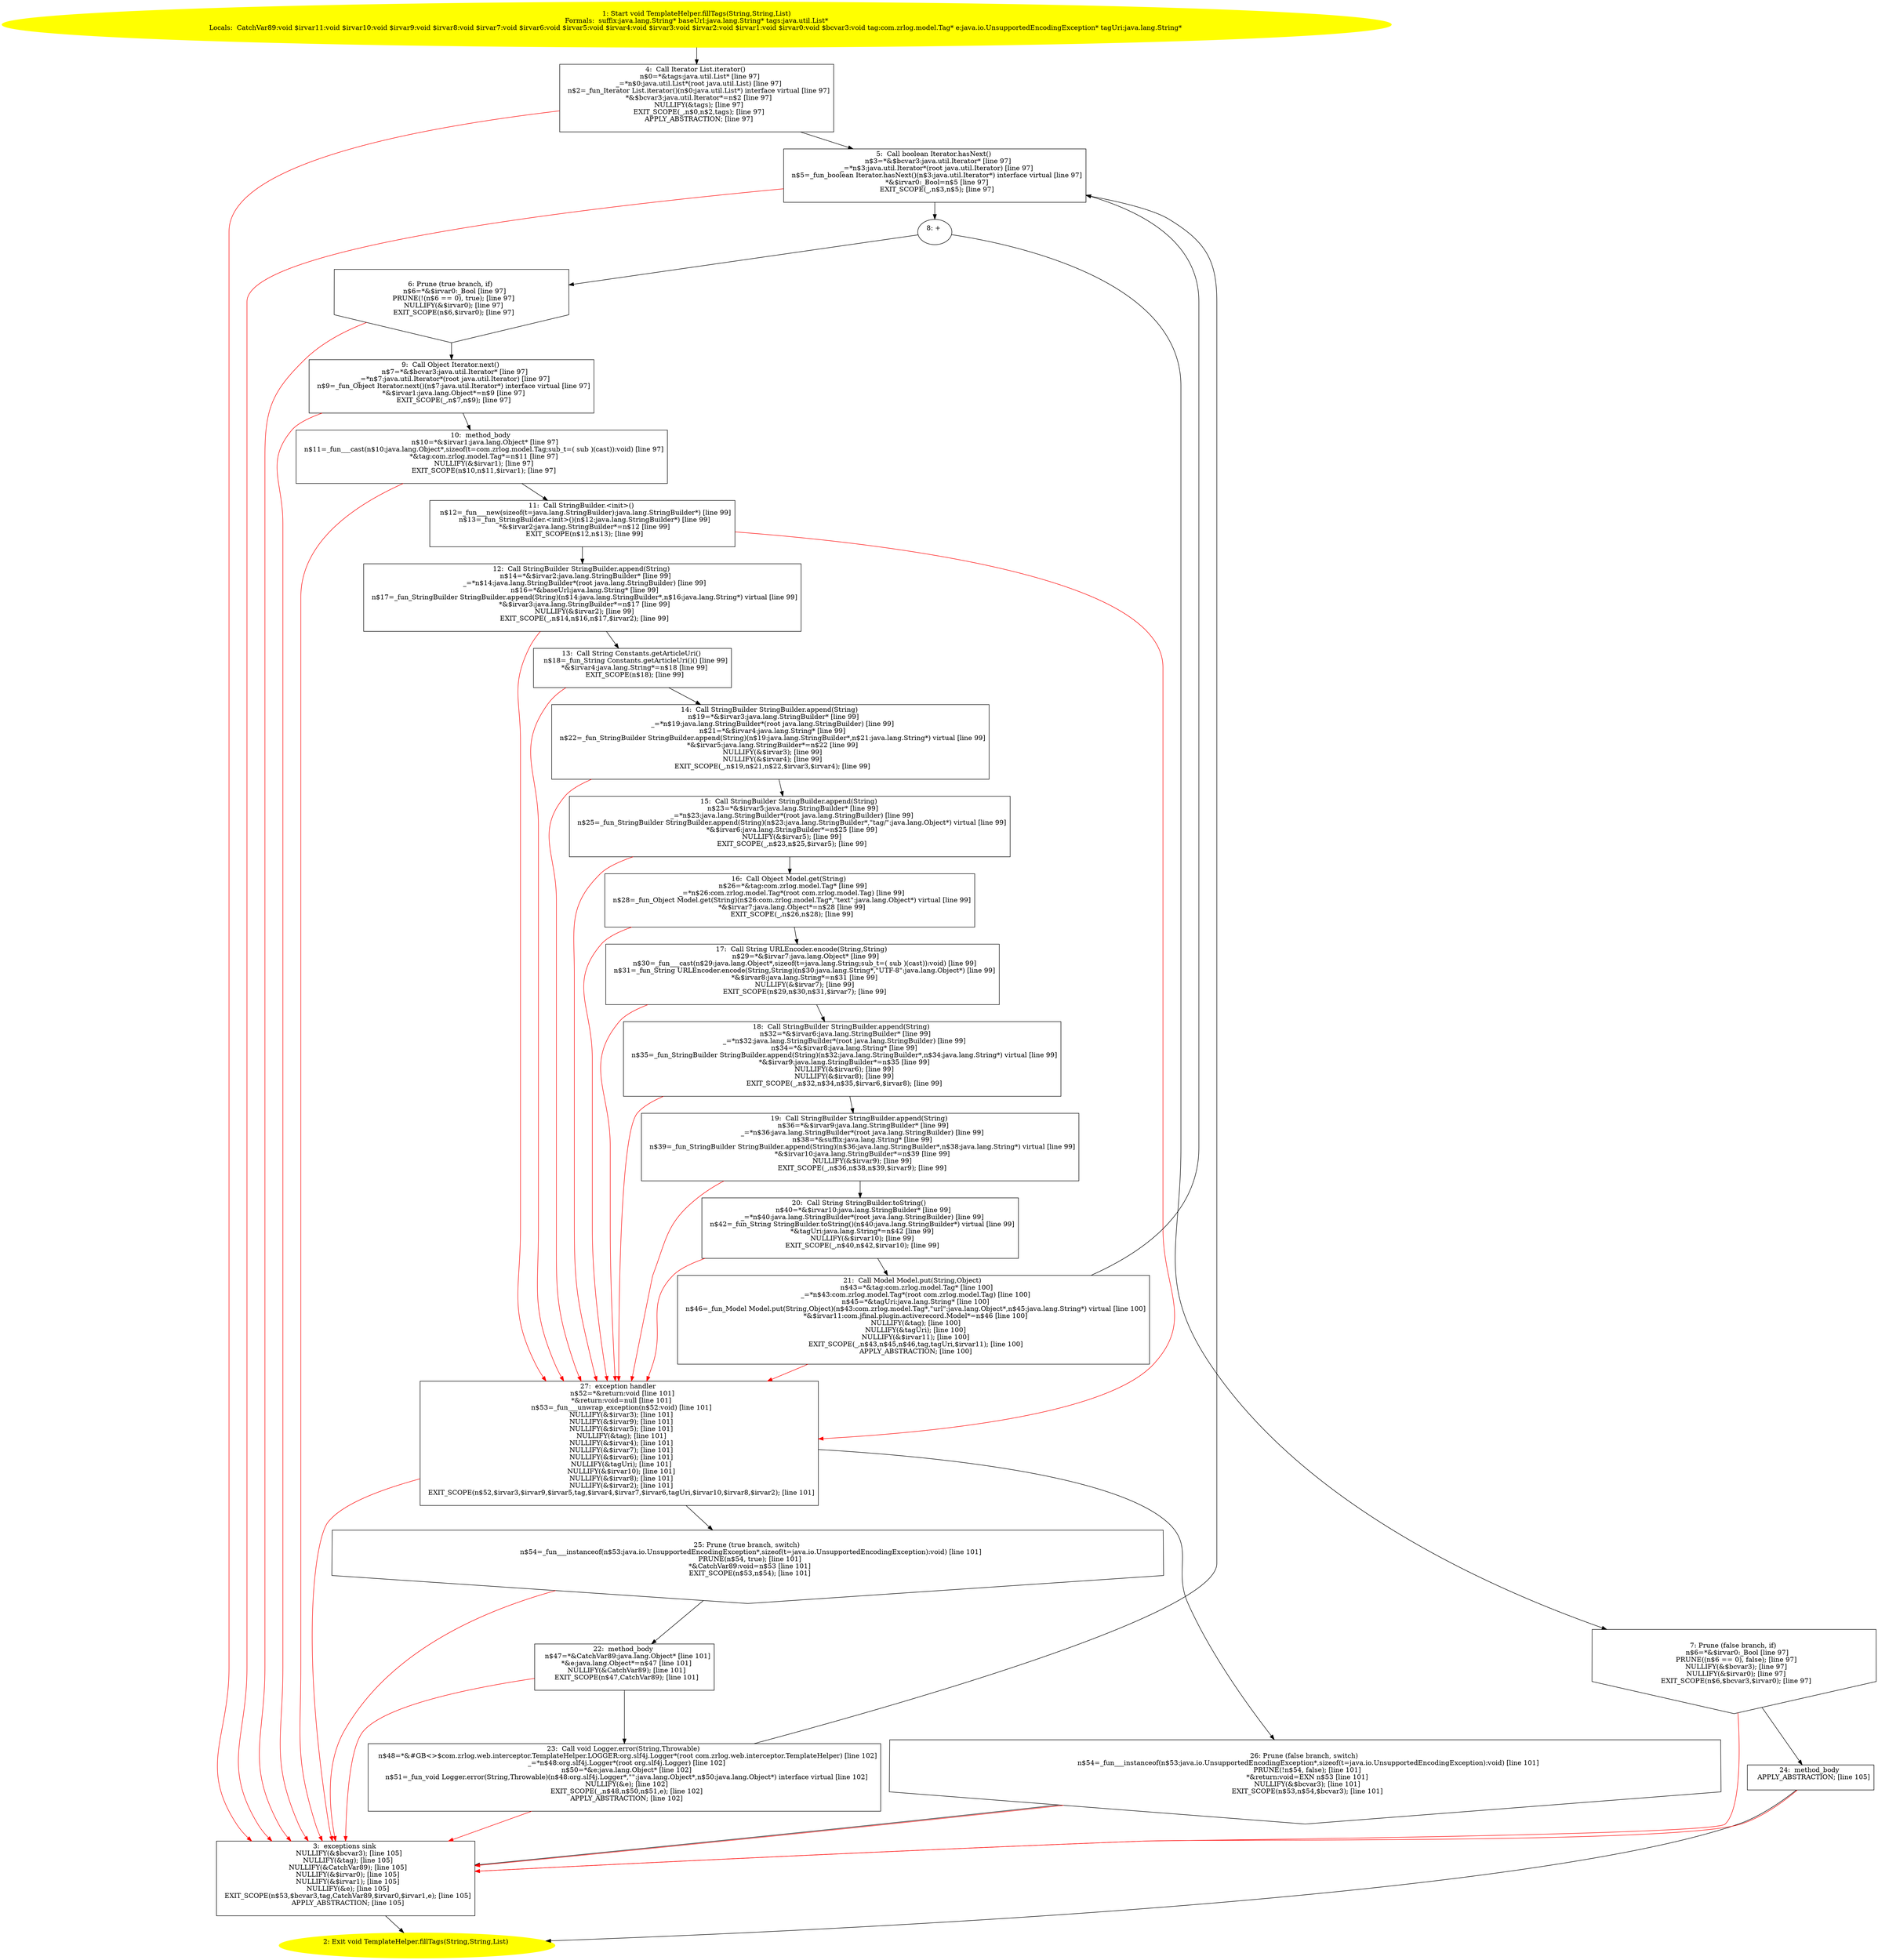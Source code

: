 /* @generated */
digraph cfg {
"com.zrlog.web.interceptor.TemplateHelper.fillTags(java.lang.String,java.lang.String,java.util.List):.0c596d4e72fa6e0796c8ba55eac904b1_1" [label="1: Start void TemplateHelper.fillTags(String,String,List)\nFormals:  suffix:java.lang.String* baseUrl:java.lang.String* tags:java.util.List*\nLocals:  CatchVar89:void $irvar11:void $irvar10:void $irvar9:void $irvar8:void $irvar7:void $irvar6:void $irvar5:void $irvar4:void $irvar3:void $irvar2:void $irvar1:void $irvar0:void $bcvar3:void tag:com.zrlog.model.Tag* e:java.io.UnsupportedEncodingException* tagUri:java.lang.String* \n  " color=yellow style=filled]
	

	 "com.zrlog.web.interceptor.TemplateHelper.fillTags(java.lang.String,java.lang.String,java.util.List):.0c596d4e72fa6e0796c8ba55eac904b1_1" -> "com.zrlog.web.interceptor.TemplateHelper.fillTags(java.lang.String,java.lang.String,java.util.List):.0c596d4e72fa6e0796c8ba55eac904b1_4" ;
"com.zrlog.web.interceptor.TemplateHelper.fillTags(java.lang.String,java.lang.String,java.util.List):.0c596d4e72fa6e0796c8ba55eac904b1_2" [label="2: Exit void TemplateHelper.fillTags(String,String,List) \n  " color=yellow style=filled]
	

"com.zrlog.web.interceptor.TemplateHelper.fillTags(java.lang.String,java.lang.String,java.util.List):.0c596d4e72fa6e0796c8ba55eac904b1_3" [label="3:  exceptions sink \n   NULLIFY(&$bcvar3); [line 105]\n  NULLIFY(&tag); [line 105]\n  NULLIFY(&CatchVar89); [line 105]\n  NULLIFY(&$irvar0); [line 105]\n  NULLIFY(&$irvar1); [line 105]\n  NULLIFY(&e); [line 105]\n  EXIT_SCOPE(n$53,$bcvar3,tag,CatchVar89,$irvar0,$irvar1,e); [line 105]\n  APPLY_ABSTRACTION; [line 105]\n " shape="box"]
	

	 "com.zrlog.web.interceptor.TemplateHelper.fillTags(java.lang.String,java.lang.String,java.util.List):.0c596d4e72fa6e0796c8ba55eac904b1_3" -> "com.zrlog.web.interceptor.TemplateHelper.fillTags(java.lang.String,java.lang.String,java.util.List):.0c596d4e72fa6e0796c8ba55eac904b1_2" ;
"com.zrlog.web.interceptor.TemplateHelper.fillTags(java.lang.String,java.lang.String,java.util.List):.0c596d4e72fa6e0796c8ba55eac904b1_4" [label="4:  Call Iterator List.iterator() \n   n$0=*&tags:java.util.List* [line 97]\n  _=*n$0:java.util.List*(root java.util.List) [line 97]\n  n$2=_fun_Iterator List.iterator()(n$0:java.util.List*) interface virtual [line 97]\n  *&$bcvar3:java.util.Iterator*=n$2 [line 97]\n  NULLIFY(&tags); [line 97]\n  EXIT_SCOPE(_,n$0,n$2,tags); [line 97]\n  APPLY_ABSTRACTION; [line 97]\n " shape="box"]
	

	 "com.zrlog.web.interceptor.TemplateHelper.fillTags(java.lang.String,java.lang.String,java.util.List):.0c596d4e72fa6e0796c8ba55eac904b1_4" -> "com.zrlog.web.interceptor.TemplateHelper.fillTags(java.lang.String,java.lang.String,java.util.List):.0c596d4e72fa6e0796c8ba55eac904b1_5" ;
	 "com.zrlog.web.interceptor.TemplateHelper.fillTags(java.lang.String,java.lang.String,java.util.List):.0c596d4e72fa6e0796c8ba55eac904b1_4" -> "com.zrlog.web.interceptor.TemplateHelper.fillTags(java.lang.String,java.lang.String,java.util.List):.0c596d4e72fa6e0796c8ba55eac904b1_3" [color="red" ];
"com.zrlog.web.interceptor.TemplateHelper.fillTags(java.lang.String,java.lang.String,java.util.List):.0c596d4e72fa6e0796c8ba55eac904b1_5" [label="5:  Call boolean Iterator.hasNext() \n   n$3=*&$bcvar3:java.util.Iterator* [line 97]\n  _=*n$3:java.util.Iterator*(root java.util.Iterator) [line 97]\n  n$5=_fun_boolean Iterator.hasNext()(n$3:java.util.Iterator*) interface virtual [line 97]\n  *&$irvar0:_Bool=n$5 [line 97]\n  EXIT_SCOPE(_,n$3,n$5); [line 97]\n " shape="box"]
	

	 "com.zrlog.web.interceptor.TemplateHelper.fillTags(java.lang.String,java.lang.String,java.util.List):.0c596d4e72fa6e0796c8ba55eac904b1_5" -> "com.zrlog.web.interceptor.TemplateHelper.fillTags(java.lang.String,java.lang.String,java.util.List):.0c596d4e72fa6e0796c8ba55eac904b1_8" ;
	 "com.zrlog.web.interceptor.TemplateHelper.fillTags(java.lang.String,java.lang.String,java.util.List):.0c596d4e72fa6e0796c8ba55eac904b1_5" -> "com.zrlog.web.interceptor.TemplateHelper.fillTags(java.lang.String,java.lang.String,java.util.List):.0c596d4e72fa6e0796c8ba55eac904b1_3" [color="red" ];
"com.zrlog.web.interceptor.TemplateHelper.fillTags(java.lang.String,java.lang.String,java.util.List):.0c596d4e72fa6e0796c8ba55eac904b1_6" [label="6: Prune (true branch, if) \n   n$6=*&$irvar0:_Bool [line 97]\n  PRUNE(!(n$6 == 0), true); [line 97]\n  NULLIFY(&$irvar0); [line 97]\n  EXIT_SCOPE(n$6,$irvar0); [line 97]\n " shape="invhouse"]
	

	 "com.zrlog.web.interceptor.TemplateHelper.fillTags(java.lang.String,java.lang.String,java.util.List):.0c596d4e72fa6e0796c8ba55eac904b1_6" -> "com.zrlog.web.interceptor.TemplateHelper.fillTags(java.lang.String,java.lang.String,java.util.List):.0c596d4e72fa6e0796c8ba55eac904b1_9" ;
	 "com.zrlog.web.interceptor.TemplateHelper.fillTags(java.lang.String,java.lang.String,java.util.List):.0c596d4e72fa6e0796c8ba55eac904b1_6" -> "com.zrlog.web.interceptor.TemplateHelper.fillTags(java.lang.String,java.lang.String,java.util.List):.0c596d4e72fa6e0796c8ba55eac904b1_3" [color="red" ];
"com.zrlog.web.interceptor.TemplateHelper.fillTags(java.lang.String,java.lang.String,java.util.List):.0c596d4e72fa6e0796c8ba55eac904b1_7" [label="7: Prune (false branch, if) \n   n$6=*&$irvar0:_Bool [line 97]\n  PRUNE((n$6 == 0), false); [line 97]\n  NULLIFY(&$bcvar3); [line 97]\n  NULLIFY(&$irvar0); [line 97]\n  EXIT_SCOPE(n$6,$bcvar3,$irvar0); [line 97]\n " shape="invhouse"]
	

	 "com.zrlog.web.interceptor.TemplateHelper.fillTags(java.lang.String,java.lang.String,java.util.List):.0c596d4e72fa6e0796c8ba55eac904b1_7" -> "com.zrlog.web.interceptor.TemplateHelper.fillTags(java.lang.String,java.lang.String,java.util.List):.0c596d4e72fa6e0796c8ba55eac904b1_24" ;
	 "com.zrlog.web.interceptor.TemplateHelper.fillTags(java.lang.String,java.lang.String,java.util.List):.0c596d4e72fa6e0796c8ba55eac904b1_7" -> "com.zrlog.web.interceptor.TemplateHelper.fillTags(java.lang.String,java.lang.String,java.util.List):.0c596d4e72fa6e0796c8ba55eac904b1_3" [color="red" ];
"com.zrlog.web.interceptor.TemplateHelper.fillTags(java.lang.String,java.lang.String,java.util.List):.0c596d4e72fa6e0796c8ba55eac904b1_8" [label="8: + \n  " ]
	

	 "com.zrlog.web.interceptor.TemplateHelper.fillTags(java.lang.String,java.lang.String,java.util.List):.0c596d4e72fa6e0796c8ba55eac904b1_8" -> "com.zrlog.web.interceptor.TemplateHelper.fillTags(java.lang.String,java.lang.String,java.util.List):.0c596d4e72fa6e0796c8ba55eac904b1_6" ;
	 "com.zrlog.web.interceptor.TemplateHelper.fillTags(java.lang.String,java.lang.String,java.util.List):.0c596d4e72fa6e0796c8ba55eac904b1_8" -> "com.zrlog.web.interceptor.TemplateHelper.fillTags(java.lang.String,java.lang.String,java.util.List):.0c596d4e72fa6e0796c8ba55eac904b1_7" ;
"com.zrlog.web.interceptor.TemplateHelper.fillTags(java.lang.String,java.lang.String,java.util.List):.0c596d4e72fa6e0796c8ba55eac904b1_9" [label="9:  Call Object Iterator.next() \n   n$7=*&$bcvar3:java.util.Iterator* [line 97]\n  _=*n$7:java.util.Iterator*(root java.util.Iterator) [line 97]\n  n$9=_fun_Object Iterator.next()(n$7:java.util.Iterator*) interface virtual [line 97]\n  *&$irvar1:java.lang.Object*=n$9 [line 97]\n  EXIT_SCOPE(_,n$7,n$9); [line 97]\n " shape="box"]
	

	 "com.zrlog.web.interceptor.TemplateHelper.fillTags(java.lang.String,java.lang.String,java.util.List):.0c596d4e72fa6e0796c8ba55eac904b1_9" -> "com.zrlog.web.interceptor.TemplateHelper.fillTags(java.lang.String,java.lang.String,java.util.List):.0c596d4e72fa6e0796c8ba55eac904b1_10" ;
	 "com.zrlog.web.interceptor.TemplateHelper.fillTags(java.lang.String,java.lang.String,java.util.List):.0c596d4e72fa6e0796c8ba55eac904b1_9" -> "com.zrlog.web.interceptor.TemplateHelper.fillTags(java.lang.String,java.lang.String,java.util.List):.0c596d4e72fa6e0796c8ba55eac904b1_3" [color="red" ];
"com.zrlog.web.interceptor.TemplateHelper.fillTags(java.lang.String,java.lang.String,java.util.List):.0c596d4e72fa6e0796c8ba55eac904b1_10" [label="10:  method_body \n   n$10=*&$irvar1:java.lang.Object* [line 97]\n  n$11=_fun___cast(n$10:java.lang.Object*,sizeof(t=com.zrlog.model.Tag;sub_t=( sub )(cast)):void) [line 97]\n  *&tag:com.zrlog.model.Tag*=n$11 [line 97]\n  NULLIFY(&$irvar1); [line 97]\n  EXIT_SCOPE(n$10,n$11,$irvar1); [line 97]\n " shape="box"]
	

	 "com.zrlog.web.interceptor.TemplateHelper.fillTags(java.lang.String,java.lang.String,java.util.List):.0c596d4e72fa6e0796c8ba55eac904b1_10" -> "com.zrlog.web.interceptor.TemplateHelper.fillTags(java.lang.String,java.lang.String,java.util.List):.0c596d4e72fa6e0796c8ba55eac904b1_11" ;
	 "com.zrlog.web.interceptor.TemplateHelper.fillTags(java.lang.String,java.lang.String,java.util.List):.0c596d4e72fa6e0796c8ba55eac904b1_10" -> "com.zrlog.web.interceptor.TemplateHelper.fillTags(java.lang.String,java.lang.String,java.util.List):.0c596d4e72fa6e0796c8ba55eac904b1_3" [color="red" ];
"com.zrlog.web.interceptor.TemplateHelper.fillTags(java.lang.String,java.lang.String,java.util.List):.0c596d4e72fa6e0796c8ba55eac904b1_11" [label="11:  Call StringBuilder.<init>() \n   n$12=_fun___new(sizeof(t=java.lang.StringBuilder):java.lang.StringBuilder*) [line 99]\n  n$13=_fun_StringBuilder.<init>()(n$12:java.lang.StringBuilder*) [line 99]\n  *&$irvar2:java.lang.StringBuilder*=n$12 [line 99]\n  EXIT_SCOPE(n$12,n$13); [line 99]\n " shape="box"]
	

	 "com.zrlog.web.interceptor.TemplateHelper.fillTags(java.lang.String,java.lang.String,java.util.List):.0c596d4e72fa6e0796c8ba55eac904b1_11" -> "com.zrlog.web.interceptor.TemplateHelper.fillTags(java.lang.String,java.lang.String,java.util.List):.0c596d4e72fa6e0796c8ba55eac904b1_12" ;
	 "com.zrlog.web.interceptor.TemplateHelper.fillTags(java.lang.String,java.lang.String,java.util.List):.0c596d4e72fa6e0796c8ba55eac904b1_11" -> "com.zrlog.web.interceptor.TemplateHelper.fillTags(java.lang.String,java.lang.String,java.util.List):.0c596d4e72fa6e0796c8ba55eac904b1_27" [color="red" ];
"com.zrlog.web.interceptor.TemplateHelper.fillTags(java.lang.String,java.lang.String,java.util.List):.0c596d4e72fa6e0796c8ba55eac904b1_12" [label="12:  Call StringBuilder StringBuilder.append(String) \n   n$14=*&$irvar2:java.lang.StringBuilder* [line 99]\n  _=*n$14:java.lang.StringBuilder*(root java.lang.StringBuilder) [line 99]\n  n$16=*&baseUrl:java.lang.String* [line 99]\n  n$17=_fun_StringBuilder StringBuilder.append(String)(n$14:java.lang.StringBuilder*,n$16:java.lang.String*) virtual [line 99]\n  *&$irvar3:java.lang.StringBuilder*=n$17 [line 99]\n  NULLIFY(&$irvar2); [line 99]\n  EXIT_SCOPE(_,n$14,n$16,n$17,$irvar2); [line 99]\n " shape="box"]
	

	 "com.zrlog.web.interceptor.TemplateHelper.fillTags(java.lang.String,java.lang.String,java.util.List):.0c596d4e72fa6e0796c8ba55eac904b1_12" -> "com.zrlog.web.interceptor.TemplateHelper.fillTags(java.lang.String,java.lang.String,java.util.List):.0c596d4e72fa6e0796c8ba55eac904b1_13" ;
	 "com.zrlog.web.interceptor.TemplateHelper.fillTags(java.lang.String,java.lang.String,java.util.List):.0c596d4e72fa6e0796c8ba55eac904b1_12" -> "com.zrlog.web.interceptor.TemplateHelper.fillTags(java.lang.String,java.lang.String,java.util.List):.0c596d4e72fa6e0796c8ba55eac904b1_27" [color="red" ];
"com.zrlog.web.interceptor.TemplateHelper.fillTags(java.lang.String,java.lang.String,java.util.List):.0c596d4e72fa6e0796c8ba55eac904b1_13" [label="13:  Call String Constants.getArticleUri() \n   n$18=_fun_String Constants.getArticleUri()() [line 99]\n  *&$irvar4:java.lang.String*=n$18 [line 99]\n  EXIT_SCOPE(n$18); [line 99]\n " shape="box"]
	

	 "com.zrlog.web.interceptor.TemplateHelper.fillTags(java.lang.String,java.lang.String,java.util.List):.0c596d4e72fa6e0796c8ba55eac904b1_13" -> "com.zrlog.web.interceptor.TemplateHelper.fillTags(java.lang.String,java.lang.String,java.util.List):.0c596d4e72fa6e0796c8ba55eac904b1_14" ;
	 "com.zrlog.web.interceptor.TemplateHelper.fillTags(java.lang.String,java.lang.String,java.util.List):.0c596d4e72fa6e0796c8ba55eac904b1_13" -> "com.zrlog.web.interceptor.TemplateHelper.fillTags(java.lang.String,java.lang.String,java.util.List):.0c596d4e72fa6e0796c8ba55eac904b1_27" [color="red" ];
"com.zrlog.web.interceptor.TemplateHelper.fillTags(java.lang.String,java.lang.String,java.util.List):.0c596d4e72fa6e0796c8ba55eac904b1_14" [label="14:  Call StringBuilder StringBuilder.append(String) \n   n$19=*&$irvar3:java.lang.StringBuilder* [line 99]\n  _=*n$19:java.lang.StringBuilder*(root java.lang.StringBuilder) [line 99]\n  n$21=*&$irvar4:java.lang.String* [line 99]\n  n$22=_fun_StringBuilder StringBuilder.append(String)(n$19:java.lang.StringBuilder*,n$21:java.lang.String*) virtual [line 99]\n  *&$irvar5:java.lang.StringBuilder*=n$22 [line 99]\n  NULLIFY(&$irvar3); [line 99]\n  NULLIFY(&$irvar4); [line 99]\n  EXIT_SCOPE(_,n$19,n$21,n$22,$irvar3,$irvar4); [line 99]\n " shape="box"]
	

	 "com.zrlog.web.interceptor.TemplateHelper.fillTags(java.lang.String,java.lang.String,java.util.List):.0c596d4e72fa6e0796c8ba55eac904b1_14" -> "com.zrlog.web.interceptor.TemplateHelper.fillTags(java.lang.String,java.lang.String,java.util.List):.0c596d4e72fa6e0796c8ba55eac904b1_15" ;
	 "com.zrlog.web.interceptor.TemplateHelper.fillTags(java.lang.String,java.lang.String,java.util.List):.0c596d4e72fa6e0796c8ba55eac904b1_14" -> "com.zrlog.web.interceptor.TemplateHelper.fillTags(java.lang.String,java.lang.String,java.util.List):.0c596d4e72fa6e0796c8ba55eac904b1_27" [color="red" ];
"com.zrlog.web.interceptor.TemplateHelper.fillTags(java.lang.String,java.lang.String,java.util.List):.0c596d4e72fa6e0796c8ba55eac904b1_15" [label="15:  Call StringBuilder StringBuilder.append(String) \n   n$23=*&$irvar5:java.lang.StringBuilder* [line 99]\n  _=*n$23:java.lang.StringBuilder*(root java.lang.StringBuilder) [line 99]\n  n$25=_fun_StringBuilder StringBuilder.append(String)(n$23:java.lang.StringBuilder*,\"tag/\":java.lang.Object*) virtual [line 99]\n  *&$irvar6:java.lang.StringBuilder*=n$25 [line 99]\n  NULLIFY(&$irvar5); [line 99]\n  EXIT_SCOPE(_,n$23,n$25,$irvar5); [line 99]\n " shape="box"]
	

	 "com.zrlog.web.interceptor.TemplateHelper.fillTags(java.lang.String,java.lang.String,java.util.List):.0c596d4e72fa6e0796c8ba55eac904b1_15" -> "com.zrlog.web.interceptor.TemplateHelper.fillTags(java.lang.String,java.lang.String,java.util.List):.0c596d4e72fa6e0796c8ba55eac904b1_16" ;
	 "com.zrlog.web.interceptor.TemplateHelper.fillTags(java.lang.String,java.lang.String,java.util.List):.0c596d4e72fa6e0796c8ba55eac904b1_15" -> "com.zrlog.web.interceptor.TemplateHelper.fillTags(java.lang.String,java.lang.String,java.util.List):.0c596d4e72fa6e0796c8ba55eac904b1_27" [color="red" ];
"com.zrlog.web.interceptor.TemplateHelper.fillTags(java.lang.String,java.lang.String,java.util.List):.0c596d4e72fa6e0796c8ba55eac904b1_16" [label="16:  Call Object Model.get(String) \n   n$26=*&tag:com.zrlog.model.Tag* [line 99]\n  _=*n$26:com.zrlog.model.Tag*(root com.zrlog.model.Tag) [line 99]\n  n$28=_fun_Object Model.get(String)(n$26:com.zrlog.model.Tag*,\"text\":java.lang.Object*) virtual [line 99]\n  *&$irvar7:java.lang.Object*=n$28 [line 99]\n  EXIT_SCOPE(_,n$26,n$28); [line 99]\n " shape="box"]
	

	 "com.zrlog.web.interceptor.TemplateHelper.fillTags(java.lang.String,java.lang.String,java.util.List):.0c596d4e72fa6e0796c8ba55eac904b1_16" -> "com.zrlog.web.interceptor.TemplateHelper.fillTags(java.lang.String,java.lang.String,java.util.List):.0c596d4e72fa6e0796c8ba55eac904b1_17" ;
	 "com.zrlog.web.interceptor.TemplateHelper.fillTags(java.lang.String,java.lang.String,java.util.List):.0c596d4e72fa6e0796c8ba55eac904b1_16" -> "com.zrlog.web.interceptor.TemplateHelper.fillTags(java.lang.String,java.lang.String,java.util.List):.0c596d4e72fa6e0796c8ba55eac904b1_27" [color="red" ];
"com.zrlog.web.interceptor.TemplateHelper.fillTags(java.lang.String,java.lang.String,java.util.List):.0c596d4e72fa6e0796c8ba55eac904b1_17" [label="17:  Call String URLEncoder.encode(String,String) \n   n$29=*&$irvar7:java.lang.Object* [line 99]\n  n$30=_fun___cast(n$29:java.lang.Object*,sizeof(t=java.lang.String;sub_t=( sub )(cast)):void) [line 99]\n  n$31=_fun_String URLEncoder.encode(String,String)(n$30:java.lang.String*,\"UTF-8\":java.lang.Object*) [line 99]\n  *&$irvar8:java.lang.String*=n$31 [line 99]\n  NULLIFY(&$irvar7); [line 99]\n  EXIT_SCOPE(n$29,n$30,n$31,$irvar7); [line 99]\n " shape="box"]
	

	 "com.zrlog.web.interceptor.TemplateHelper.fillTags(java.lang.String,java.lang.String,java.util.List):.0c596d4e72fa6e0796c8ba55eac904b1_17" -> "com.zrlog.web.interceptor.TemplateHelper.fillTags(java.lang.String,java.lang.String,java.util.List):.0c596d4e72fa6e0796c8ba55eac904b1_18" ;
	 "com.zrlog.web.interceptor.TemplateHelper.fillTags(java.lang.String,java.lang.String,java.util.List):.0c596d4e72fa6e0796c8ba55eac904b1_17" -> "com.zrlog.web.interceptor.TemplateHelper.fillTags(java.lang.String,java.lang.String,java.util.List):.0c596d4e72fa6e0796c8ba55eac904b1_27" [color="red" ];
"com.zrlog.web.interceptor.TemplateHelper.fillTags(java.lang.String,java.lang.String,java.util.List):.0c596d4e72fa6e0796c8ba55eac904b1_18" [label="18:  Call StringBuilder StringBuilder.append(String) \n   n$32=*&$irvar6:java.lang.StringBuilder* [line 99]\n  _=*n$32:java.lang.StringBuilder*(root java.lang.StringBuilder) [line 99]\n  n$34=*&$irvar8:java.lang.String* [line 99]\n  n$35=_fun_StringBuilder StringBuilder.append(String)(n$32:java.lang.StringBuilder*,n$34:java.lang.String*) virtual [line 99]\n  *&$irvar9:java.lang.StringBuilder*=n$35 [line 99]\n  NULLIFY(&$irvar6); [line 99]\n  NULLIFY(&$irvar8); [line 99]\n  EXIT_SCOPE(_,n$32,n$34,n$35,$irvar6,$irvar8); [line 99]\n " shape="box"]
	

	 "com.zrlog.web.interceptor.TemplateHelper.fillTags(java.lang.String,java.lang.String,java.util.List):.0c596d4e72fa6e0796c8ba55eac904b1_18" -> "com.zrlog.web.interceptor.TemplateHelper.fillTags(java.lang.String,java.lang.String,java.util.List):.0c596d4e72fa6e0796c8ba55eac904b1_19" ;
	 "com.zrlog.web.interceptor.TemplateHelper.fillTags(java.lang.String,java.lang.String,java.util.List):.0c596d4e72fa6e0796c8ba55eac904b1_18" -> "com.zrlog.web.interceptor.TemplateHelper.fillTags(java.lang.String,java.lang.String,java.util.List):.0c596d4e72fa6e0796c8ba55eac904b1_27" [color="red" ];
"com.zrlog.web.interceptor.TemplateHelper.fillTags(java.lang.String,java.lang.String,java.util.List):.0c596d4e72fa6e0796c8ba55eac904b1_19" [label="19:  Call StringBuilder StringBuilder.append(String) \n   n$36=*&$irvar9:java.lang.StringBuilder* [line 99]\n  _=*n$36:java.lang.StringBuilder*(root java.lang.StringBuilder) [line 99]\n  n$38=*&suffix:java.lang.String* [line 99]\n  n$39=_fun_StringBuilder StringBuilder.append(String)(n$36:java.lang.StringBuilder*,n$38:java.lang.String*) virtual [line 99]\n  *&$irvar10:java.lang.StringBuilder*=n$39 [line 99]\n  NULLIFY(&$irvar9); [line 99]\n  EXIT_SCOPE(_,n$36,n$38,n$39,$irvar9); [line 99]\n " shape="box"]
	

	 "com.zrlog.web.interceptor.TemplateHelper.fillTags(java.lang.String,java.lang.String,java.util.List):.0c596d4e72fa6e0796c8ba55eac904b1_19" -> "com.zrlog.web.interceptor.TemplateHelper.fillTags(java.lang.String,java.lang.String,java.util.List):.0c596d4e72fa6e0796c8ba55eac904b1_20" ;
	 "com.zrlog.web.interceptor.TemplateHelper.fillTags(java.lang.String,java.lang.String,java.util.List):.0c596d4e72fa6e0796c8ba55eac904b1_19" -> "com.zrlog.web.interceptor.TemplateHelper.fillTags(java.lang.String,java.lang.String,java.util.List):.0c596d4e72fa6e0796c8ba55eac904b1_27" [color="red" ];
"com.zrlog.web.interceptor.TemplateHelper.fillTags(java.lang.String,java.lang.String,java.util.List):.0c596d4e72fa6e0796c8ba55eac904b1_20" [label="20:  Call String StringBuilder.toString() \n   n$40=*&$irvar10:java.lang.StringBuilder* [line 99]\n  _=*n$40:java.lang.StringBuilder*(root java.lang.StringBuilder) [line 99]\n  n$42=_fun_String StringBuilder.toString()(n$40:java.lang.StringBuilder*) virtual [line 99]\n  *&tagUri:java.lang.String*=n$42 [line 99]\n  NULLIFY(&$irvar10); [line 99]\n  EXIT_SCOPE(_,n$40,n$42,$irvar10); [line 99]\n " shape="box"]
	

	 "com.zrlog.web.interceptor.TemplateHelper.fillTags(java.lang.String,java.lang.String,java.util.List):.0c596d4e72fa6e0796c8ba55eac904b1_20" -> "com.zrlog.web.interceptor.TemplateHelper.fillTags(java.lang.String,java.lang.String,java.util.List):.0c596d4e72fa6e0796c8ba55eac904b1_21" ;
	 "com.zrlog.web.interceptor.TemplateHelper.fillTags(java.lang.String,java.lang.String,java.util.List):.0c596d4e72fa6e0796c8ba55eac904b1_20" -> "com.zrlog.web.interceptor.TemplateHelper.fillTags(java.lang.String,java.lang.String,java.util.List):.0c596d4e72fa6e0796c8ba55eac904b1_27" [color="red" ];
"com.zrlog.web.interceptor.TemplateHelper.fillTags(java.lang.String,java.lang.String,java.util.List):.0c596d4e72fa6e0796c8ba55eac904b1_21" [label="21:  Call Model Model.put(String,Object) \n   n$43=*&tag:com.zrlog.model.Tag* [line 100]\n  _=*n$43:com.zrlog.model.Tag*(root com.zrlog.model.Tag) [line 100]\n  n$45=*&tagUri:java.lang.String* [line 100]\n  n$46=_fun_Model Model.put(String,Object)(n$43:com.zrlog.model.Tag*,\"url\":java.lang.Object*,n$45:java.lang.String*) virtual [line 100]\n  *&$irvar11:com.jfinal.plugin.activerecord.Model*=n$46 [line 100]\n  NULLIFY(&tag); [line 100]\n  NULLIFY(&tagUri); [line 100]\n  NULLIFY(&$irvar11); [line 100]\n  EXIT_SCOPE(_,n$43,n$45,n$46,tag,tagUri,$irvar11); [line 100]\n  APPLY_ABSTRACTION; [line 100]\n " shape="box"]
	

	 "com.zrlog.web.interceptor.TemplateHelper.fillTags(java.lang.String,java.lang.String,java.util.List):.0c596d4e72fa6e0796c8ba55eac904b1_21" -> "com.zrlog.web.interceptor.TemplateHelper.fillTags(java.lang.String,java.lang.String,java.util.List):.0c596d4e72fa6e0796c8ba55eac904b1_5" ;
	 "com.zrlog.web.interceptor.TemplateHelper.fillTags(java.lang.String,java.lang.String,java.util.List):.0c596d4e72fa6e0796c8ba55eac904b1_21" -> "com.zrlog.web.interceptor.TemplateHelper.fillTags(java.lang.String,java.lang.String,java.util.List):.0c596d4e72fa6e0796c8ba55eac904b1_27" [color="red" ];
"com.zrlog.web.interceptor.TemplateHelper.fillTags(java.lang.String,java.lang.String,java.util.List):.0c596d4e72fa6e0796c8ba55eac904b1_22" [label="22:  method_body \n   n$47=*&CatchVar89:java.lang.Object* [line 101]\n  *&e:java.lang.Object*=n$47 [line 101]\n  NULLIFY(&CatchVar89); [line 101]\n  EXIT_SCOPE(n$47,CatchVar89); [line 101]\n " shape="box"]
	

	 "com.zrlog.web.interceptor.TemplateHelper.fillTags(java.lang.String,java.lang.String,java.util.List):.0c596d4e72fa6e0796c8ba55eac904b1_22" -> "com.zrlog.web.interceptor.TemplateHelper.fillTags(java.lang.String,java.lang.String,java.util.List):.0c596d4e72fa6e0796c8ba55eac904b1_23" ;
	 "com.zrlog.web.interceptor.TemplateHelper.fillTags(java.lang.String,java.lang.String,java.util.List):.0c596d4e72fa6e0796c8ba55eac904b1_22" -> "com.zrlog.web.interceptor.TemplateHelper.fillTags(java.lang.String,java.lang.String,java.util.List):.0c596d4e72fa6e0796c8ba55eac904b1_3" [color="red" ];
"com.zrlog.web.interceptor.TemplateHelper.fillTags(java.lang.String,java.lang.String,java.util.List):.0c596d4e72fa6e0796c8ba55eac904b1_23" [label="23:  Call void Logger.error(String,Throwable) \n   n$48=*&#GB<>$com.zrlog.web.interceptor.TemplateHelper.LOGGER:org.slf4j.Logger*(root com.zrlog.web.interceptor.TemplateHelper) [line 102]\n  _=*n$48:org.slf4j.Logger*(root org.slf4j.Logger) [line 102]\n  n$50=*&e:java.lang.Object* [line 102]\n  n$51=_fun_void Logger.error(String,Throwable)(n$48:org.slf4j.Logger*,\"\":java.lang.Object*,n$50:java.lang.Object*) interface virtual [line 102]\n  NULLIFY(&e); [line 102]\n  EXIT_SCOPE(_,n$48,n$50,n$51,e); [line 102]\n  APPLY_ABSTRACTION; [line 102]\n " shape="box"]
	

	 "com.zrlog.web.interceptor.TemplateHelper.fillTags(java.lang.String,java.lang.String,java.util.List):.0c596d4e72fa6e0796c8ba55eac904b1_23" -> "com.zrlog.web.interceptor.TemplateHelper.fillTags(java.lang.String,java.lang.String,java.util.List):.0c596d4e72fa6e0796c8ba55eac904b1_5" ;
	 "com.zrlog.web.interceptor.TemplateHelper.fillTags(java.lang.String,java.lang.String,java.util.List):.0c596d4e72fa6e0796c8ba55eac904b1_23" -> "com.zrlog.web.interceptor.TemplateHelper.fillTags(java.lang.String,java.lang.String,java.util.List):.0c596d4e72fa6e0796c8ba55eac904b1_3" [color="red" ];
"com.zrlog.web.interceptor.TemplateHelper.fillTags(java.lang.String,java.lang.String,java.util.List):.0c596d4e72fa6e0796c8ba55eac904b1_24" [label="24:  method_body \n   APPLY_ABSTRACTION; [line 105]\n " shape="box"]
	

	 "com.zrlog.web.interceptor.TemplateHelper.fillTags(java.lang.String,java.lang.String,java.util.List):.0c596d4e72fa6e0796c8ba55eac904b1_24" -> "com.zrlog.web.interceptor.TemplateHelper.fillTags(java.lang.String,java.lang.String,java.util.List):.0c596d4e72fa6e0796c8ba55eac904b1_2" ;
	 "com.zrlog.web.interceptor.TemplateHelper.fillTags(java.lang.String,java.lang.String,java.util.List):.0c596d4e72fa6e0796c8ba55eac904b1_24" -> "com.zrlog.web.interceptor.TemplateHelper.fillTags(java.lang.String,java.lang.String,java.util.List):.0c596d4e72fa6e0796c8ba55eac904b1_3" [color="red" ];
"com.zrlog.web.interceptor.TemplateHelper.fillTags(java.lang.String,java.lang.String,java.util.List):.0c596d4e72fa6e0796c8ba55eac904b1_25" [label="25: Prune (true branch, switch) \n   n$54=_fun___instanceof(n$53:java.io.UnsupportedEncodingException*,sizeof(t=java.io.UnsupportedEncodingException):void) [line 101]\n  PRUNE(n$54, true); [line 101]\n  *&CatchVar89:void=n$53 [line 101]\n  EXIT_SCOPE(n$53,n$54); [line 101]\n " shape="invhouse"]
	

	 "com.zrlog.web.interceptor.TemplateHelper.fillTags(java.lang.String,java.lang.String,java.util.List):.0c596d4e72fa6e0796c8ba55eac904b1_25" -> "com.zrlog.web.interceptor.TemplateHelper.fillTags(java.lang.String,java.lang.String,java.util.List):.0c596d4e72fa6e0796c8ba55eac904b1_22" ;
	 "com.zrlog.web.interceptor.TemplateHelper.fillTags(java.lang.String,java.lang.String,java.util.List):.0c596d4e72fa6e0796c8ba55eac904b1_25" -> "com.zrlog.web.interceptor.TemplateHelper.fillTags(java.lang.String,java.lang.String,java.util.List):.0c596d4e72fa6e0796c8ba55eac904b1_3" [color="red" ];
"com.zrlog.web.interceptor.TemplateHelper.fillTags(java.lang.String,java.lang.String,java.util.List):.0c596d4e72fa6e0796c8ba55eac904b1_26" [label="26: Prune (false branch, switch) \n   n$54=_fun___instanceof(n$53:java.io.UnsupportedEncodingException*,sizeof(t=java.io.UnsupportedEncodingException):void) [line 101]\n  PRUNE(!n$54, false); [line 101]\n  *&return:void=EXN n$53 [line 101]\n  NULLIFY(&$bcvar3); [line 101]\n  EXIT_SCOPE(n$53,n$54,$bcvar3); [line 101]\n " shape="invhouse"]
	

	 "com.zrlog.web.interceptor.TemplateHelper.fillTags(java.lang.String,java.lang.String,java.util.List):.0c596d4e72fa6e0796c8ba55eac904b1_26" -> "com.zrlog.web.interceptor.TemplateHelper.fillTags(java.lang.String,java.lang.String,java.util.List):.0c596d4e72fa6e0796c8ba55eac904b1_3" ;
	 "com.zrlog.web.interceptor.TemplateHelper.fillTags(java.lang.String,java.lang.String,java.util.List):.0c596d4e72fa6e0796c8ba55eac904b1_26" -> "com.zrlog.web.interceptor.TemplateHelper.fillTags(java.lang.String,java.lang.String,java.util.List):.0c596d4e72fa6e0796c8ba55eac904b1_3" [color="red" ];
"com.zrlog.web.interceptor.TemplateHelper.fillTags(java.lang.String,java.lang.String,java.util.List):.0c596d4e72fa6e0796c8ba55eac904b1_27" [label="27:  exception handler \n   n$52=*&return:void [line 101]\n  *&return:void=null [line 101]\n  n$53=_fun___unwrap_exception(n$52:void) [line 101]\n  NULLIFY(&$irvar3); [line 101]\n  NULLIFY(&$irvar9); [line 101]\n  NULLIFY(&$irvar5); [line 101]\n  NULLIFY(&tag); [line 101]\n  NULLIFY(&$irvar4); [line 101]\n  NULLIFY(&$irvar7); [line 101]\n  NULLIFY(&$irvar6); [line 101]\n  NULLIFY(&tagUri); [line 101]\n  NULLIFY(&$irvar10); [line 101]\n  NULLIFY(&$irvar8); [line 101]\n  NULLIFY(&$irvar2); [line 101]\n  EXIT_SCOPE(n$52,$irvar3,$irvar9,$irvar5,tag,$irvar4,$irvar7,$irvar6,tagUri,$irvar10,$irvar8,$irvar2); [line 101]\n " shape="box"]
	

	 "com.zrlog.web.interceptor.TemplateHelper.fillTags(java.lang.String,java.lang.String,java.util.List):.0c596d4e72fa6e0796c8ba55eac904b1_27" -> "com.zrlog.web.interceptor.TemplateHelper.fillTags(java.lang.String,java.lang.String,java.util.List):.0c596d4e72fa6e0796c8ba55eac904b1_25" ;
	 "com.zrlog.web.interceptor.TemplateHelper.fillTags(java.lang.String,java.lang.String,java.util.List):.0c596d4e72fa6e0796c8ba55eac904b1_27" -> "com.zrlog.web.interceptor.TemplateHelper.fillTags(java.lang.String,java.lang.String,java.util.List):.0c596d4e72fa6e0796c8ba55eac904b1_26" ;
	 "com.zrlog.web.interceptor.TemplateHelper.fillTags(java.lang.String,java.lang.String,java.util.List):.0c596d4e72fa6e0796c8ba55eac904b1_27" -> "com.zrlog.web.interceptor.TemplateHelper.fillTags(java.lang.String,java.lang.String,java.util.List):.0c596d4e72fa6e0796c8ba55eac904b1_3" [color="red" ];
}

